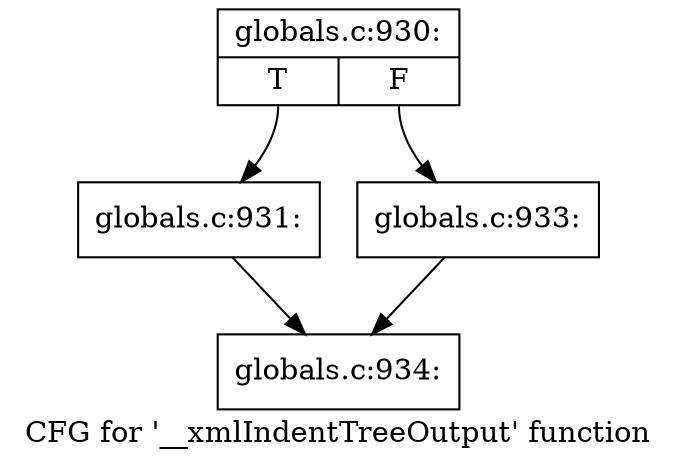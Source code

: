 digraph "CFG for '__xmlIndentTreeOutput' function" {
	label="CFG for '__xmlIndentTreeOutput' function";

	Node0x5624fdaf00f0 [shape=record,label="{globals.c:930:|{<s0>T|<s1>F}}"];
	Node0x5624fdaf00f0:s0 -> Node0x5624fdb49d50;
	Node0x5624fdaf00f0:s1 -> Node0x5624fdb49df0;
	Node0x5624fdb49d50 [shape=record,label="{globals.c:931:}"];
	Node0x5624fdb49d50 -> Node0x5624fdb48b80;
	Node0x5624fdb49df0 [shape=record,label="{globals.c:933:}"];
	Node0x5624fdb49df0 -> Node0x5624fdb48b80;
	Node0x5624fdb48b80 [shape=record,label="{globals.c:934:}"];
}
